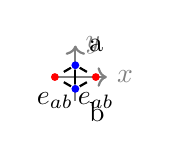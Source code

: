 \begin{tikzpicture}[axis/.style={->,gray},thick]
  \draw[axis] (-0.3, 0) -- (0.4, 0) node [right] {$x$};
  \draw[axis] (0, -0.3) -- (0, 0.4) node [right] {$y$};

  \node[draw=none,shape=circle,fill=blue, inner sep=1pt, label={45:a}] (v1) at (0,0.15){};
  \node[draw=none,shape=circle,fill=blue, inner sep=1pt, label={-45:b}] (v2) at (0,-0.15){};
  \node[draw=none,shape=circle,fill=red, inner sep=1pt, label={below:$e_{ab}$}]  (v3) at ({sqrt(3)/2*0.3}, 0){};
  \node[draw=none,shape=circle,fill=red, inner sep=1pt, label={below:$e_{ab}$}]  (v4) at (-{sqrt(3)/2*0.3}, 0){};

  \draw (v1) -- (v2);
  \draw[dashed] (v1) -- (v3);
  \draw[dashed] (v2) -- (v3);
  \draw[dashed] (v1) -- (v4);
  \draw[dashed] (v2) -- (v4);
\end{tikzpicture}

%%% Local Variables:
%%% mode: latex
%%% TeX-master: "../../main"
%%% End:

